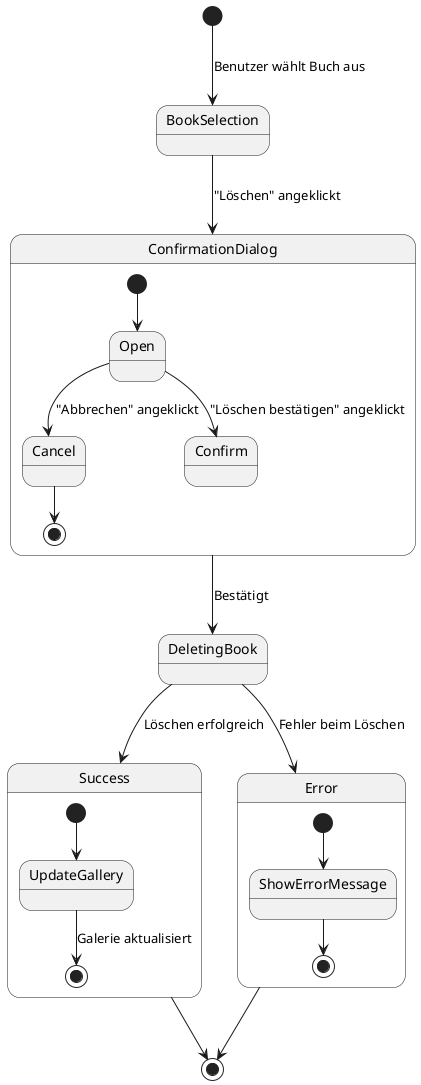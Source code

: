 @startuml BookDeletion
[*] --> BookSelection : Benutzer wählt Buch aus
BookSelection --> ConfirmationDialog : "Löschen" angeklickt

state ConfirmationDialog {
    [*] --> Open
    Open --> Cancel : "Abbrechen" angeklickt
    Open --> Confirm : "Löschen bestätigen" angeklickt
    Cancel --> [*]
}

ConfirmationDialog --> DeletingBook : Bestätigt
DeletingBook --> Success : Löschen erfolgreich
DeletingBook --> Error : Fehler beim Löschen

state Success {
    [*] --> UpdateGallery
    UpdateGallery --> [*] : Galerie aktualisiert
}

state Error {
    [*] --> ShowErrorMessage
    ShowErrorMessage --> [*]
}

Success --> [*]
Error --> [*]
@enduml

